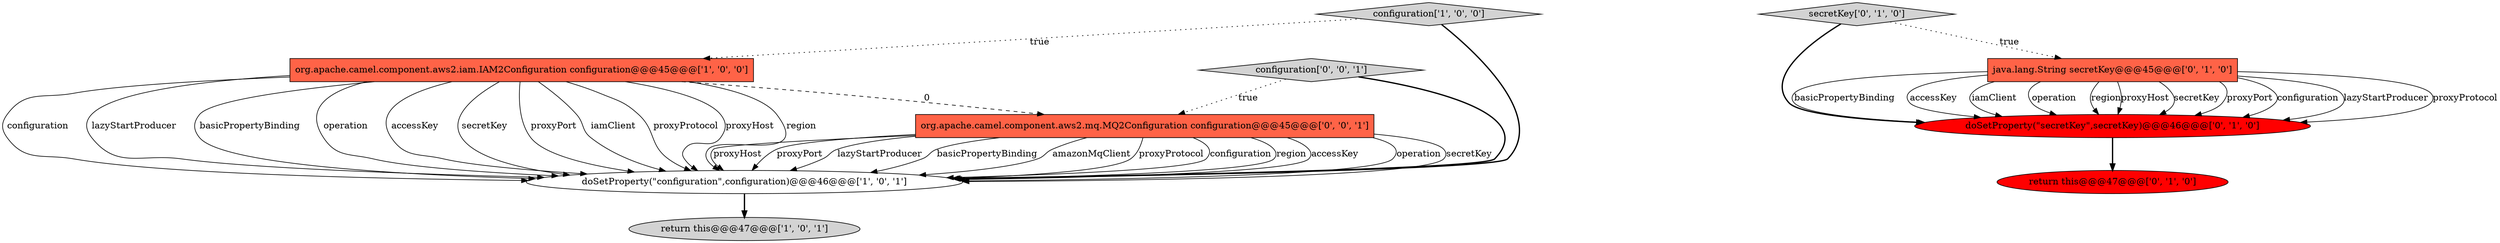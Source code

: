 digraph {
2 [style = filled, label = "return this@@@47@@@['1', '0', '1']", fillcolor = lightgray, shape = ellipse image = "AAA0AAABBB1BBB"];
7 [style = filled, label = "return this@@@47@@@['0', '1', '0']", fillcolor = red, shape = ellipse image = "AAA1AAABBB2BBB"];
3 [style = filled, label = "configuration['1', '0', '0']", fillcolor = lightgray, shape = diamond image = "AAA0AAABBB1BBB"];
0 [style = filled, label = "org.apache.camel.component.aws2.iam.IAM2Configuration configuration@@@45@@@['1', '0', '0']", fillcolor = tomato, shape = box image = "AAA1AAABBB1BBB"];
5 [style = filled, label = "doSetProperty(\"secretKey\",secretKey)@@@46@@@['0', '1', '0']", fillcolor = red, shape = ellipse image = "AAA1AAABBB2BBB"];
1 [style = filled, label = "doSetProperty(\"configuration\",configuration)@@@46@@@['1', '0', '1']", fillcolor = white, shape = ellipse image = "AAA0AAABBB1BBB"];
4 [style = filled, label = "java.lang.String secretKey@@@45@@@['0', '1', '0']", fillcolor = tomato, shape = box image = "AAA1AAABBB2BBB"];
6 [style = filled, label = "secretKey['0', '1', '0']", fillcolor = lightgray, shape = diamond image = "AAA0AAABBB2BBB"];
9 [style = filled, label = "org.apache.camel.component.aws2.mq.MQ2Configuration configuration@@@45@@@['0', '0', '1']", fillcolor = tomato, shape = box image = "AAA0AAABBB3BBB"];
8 [style = filled, label = "configuration['0', '0', '1']", fillcolor = lightgray, shape = diamond image = "AAA0AAABBB3BBB"];
0->1 [style = solid, label="proxyProtocol"];
4->5 [style = solid, label="basicPropertyBinding"];
4->5 [style = solid, label="accessKey"];
9->1 [style = solid, label="operation"];
4->5 [style = solid, label="iamClient"];
3->1 [style = bold, label=""];
4->5 [style = solid, label="operation"];
9->1 [style = solid, label="secretKey"];
0->1 [style = solid, label="proxyHost"];
9->1 [style = solid, label="proxyHost"];
4->5 [style = solid, label="region"];
9->1 [style = solid, label="proxyPort"];
0->1 [style = solid, label="region"];
0->1 [style = solid, label="configuration"];
0->1 [style = solid, label="lazyStartProducer"];
4->5 [style = solid, label="proxyHost"];
0->1 [style = solid, label="basicPropertyBinding"];
9->1 [style = solid, label="lazyStartProducer"];
0->1 [style = solid, label="operation"];
9->1 [style = solid, label="basicPropertyBinding"];
8->1 [style = bold, label=""];
6->5 [style = bold, label=""];
9->1 [style = solid, label="amazonMqClient"];
9->1 [style = solid, label="proxyProtocol"];
4->5 [style = solid, label="secretKey"];
0->1 [style = solid, label="accessKey"];
6->4 [style = dotted, label="true"];
4->5 [style = solid, label="proxyPort"];
0->1 [style = solid, label="secretKey"];
9->1 [style = solid, label="configuration"];
3->0 [style = dotted, label="true"];
4->5 [style = solid, label="configuration"];
4->5 [style = solid, label="lazyStartProducer"];
5->7 [style = bold, label=""];
1->2 [style = bold, label=""];
8->9 [style = dotted, label="true"];
0->9 [style = dashed, label="0"];
4->5 [style = solid, label="proxyProtocol"];
9->1 [style = solid, label="region"];
9->1 [style = solid, label="accessKey"];
0->1 [style = solid, label="proxyPort"];
0->1 [style = solid, label="iamClient"];
}
